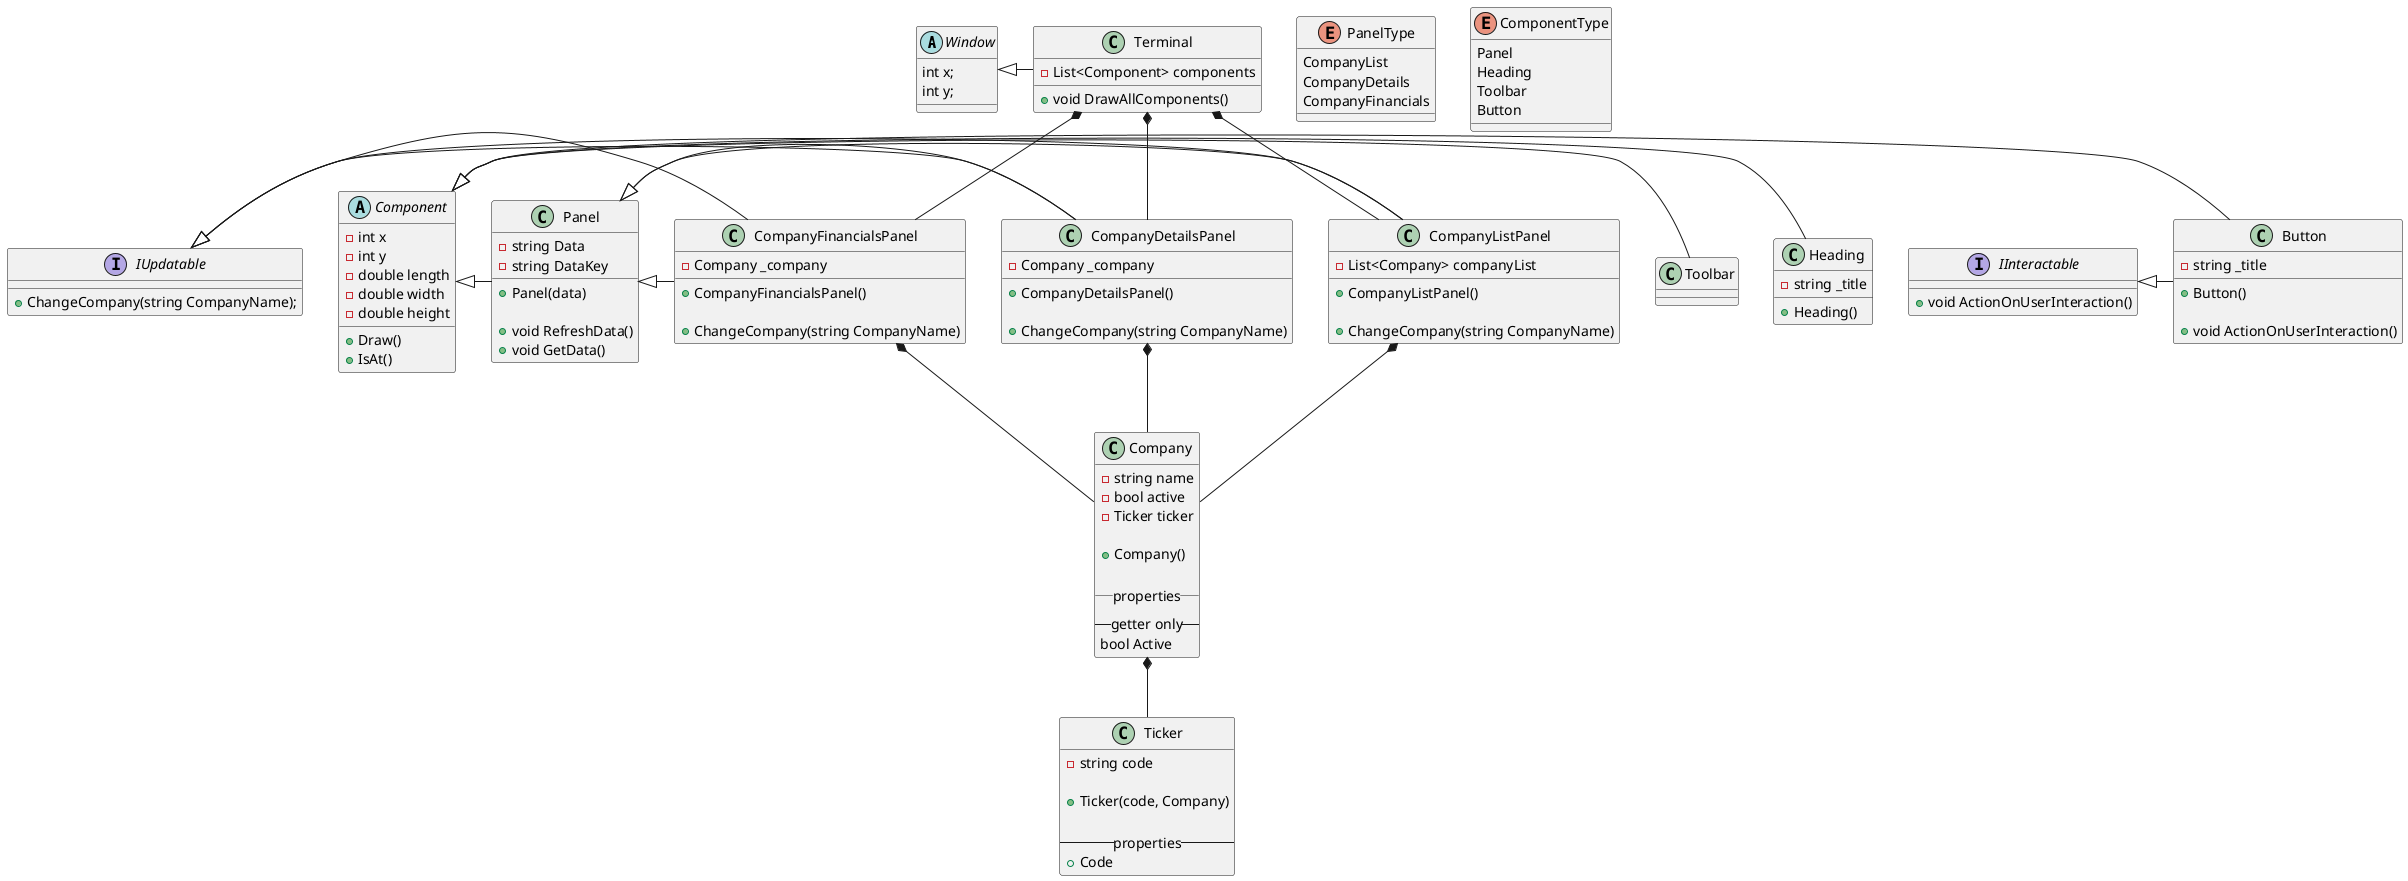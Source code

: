 @startuml
'https://plantuml.com/class-diagram

'Inheritance
Window <|- Terminal

Component <|- Heading
Component <|- Toolbar
Component <|- Button
Component <|- Panel

IInteractable <|- Button

Panel <|- CompanyListPanel
Panel <|- CompanyDetailsPanel
Panel <|- CompanyFinancialsPanel

IUpdatable <|- CompanyListPanel
IUpdatable <|- CompanyDetailsPanel
IUpdatable <|- CompanyFinancialsPanel


'Composition
Terminal *-- CompanyListPanel
Terminal *-- CompanyDetailsPanel
Terminal *-- CompanyFinancialsPanel

CompanyListPanel *-- Company
CompanyDetailsPanel *-- Company
CompanyFinancialsPanel *-- Company
Company *-- Ticker

'Aggregation

'Used as a base class for terminal, allows for drawing and sizing
'Implement non abstract then make it abstract
abstract class Window {
int x;
int y;
}

'Implement the Terminal as one class first, then break it out into separate modules
class Terminal {
- List<Component> components

+ void DrawAllComponents()
}

abstract class Component {
- int x
- int y
- double length
- double width
- double height

+ Draw()
'Probably want some sort of polymorphic IsAt to handle all styles of rect
+ IsAt()
}

class Heading {
- string _title

+ Heading()
}

' unsure if a Toolbar is even needed
class Toolbar {
}

enum PanelType {
    CompanyList
    CompanyDetails
    CompanyFinancials
}

enum ComponentType {
    Panel
    Heading
    Toolbar
    Button
}

class Button {
- string _title

+ Button()

+ void ActionOnUserInteraction()
}

interface IInteractable {
+ void ActionOnUserInteraction()
}

class Panel {
- string Data
' refers to the json key that holds the data we wish to populate
- string DataKey

+ Panel(data)

+ void RefreshData()
+ void GetData()
}

class CompanyListPanel {
- List<Company> companyList

+ CompanyListPanel()

+ ChangeCompany(string CompanyName)
}

class CompanyDetailsPanel {
- Company _company

+ CompanyDetailsPanel()

+ ChangeCompany(string CompanyName)
}

class CompanyFinancialsPanel {
- Company _company

+ CompanyFinancialsPanel()

+ ChangeCompany(string CompanyName)
}

' Replaces the property for Company Panels as when the company is updated, it needs to update
' the data in the panel
interface IUpdatable {
+ ChangeCompany(string CompanyName);
}


class Company {
- string name
- bool active
- Ticker ticker

+ Company()

__properties__
--getter only--
bool Active
}

class Ticker {
- string code

+ Ticker(code, Company)

--properties--
+ Code
}

''Perhaps fuck the import stuff, just use existing input files to start
''Dont bother with having an independent way to call new files, just populate
''from a data directory until everything is working, then add on as a bonus
'class Import {
'- path storageLocation
'- string fileName
'- path remoteLocation
'
'+ Import(remoteLocation, storageLocation, fileName)
'}
'
'class FileImport {
'}
'
'class WebImport {
'}
'abstract class Data {
'}
'
'Import <|- FileImport
'Import <|- WebImport

@enduml